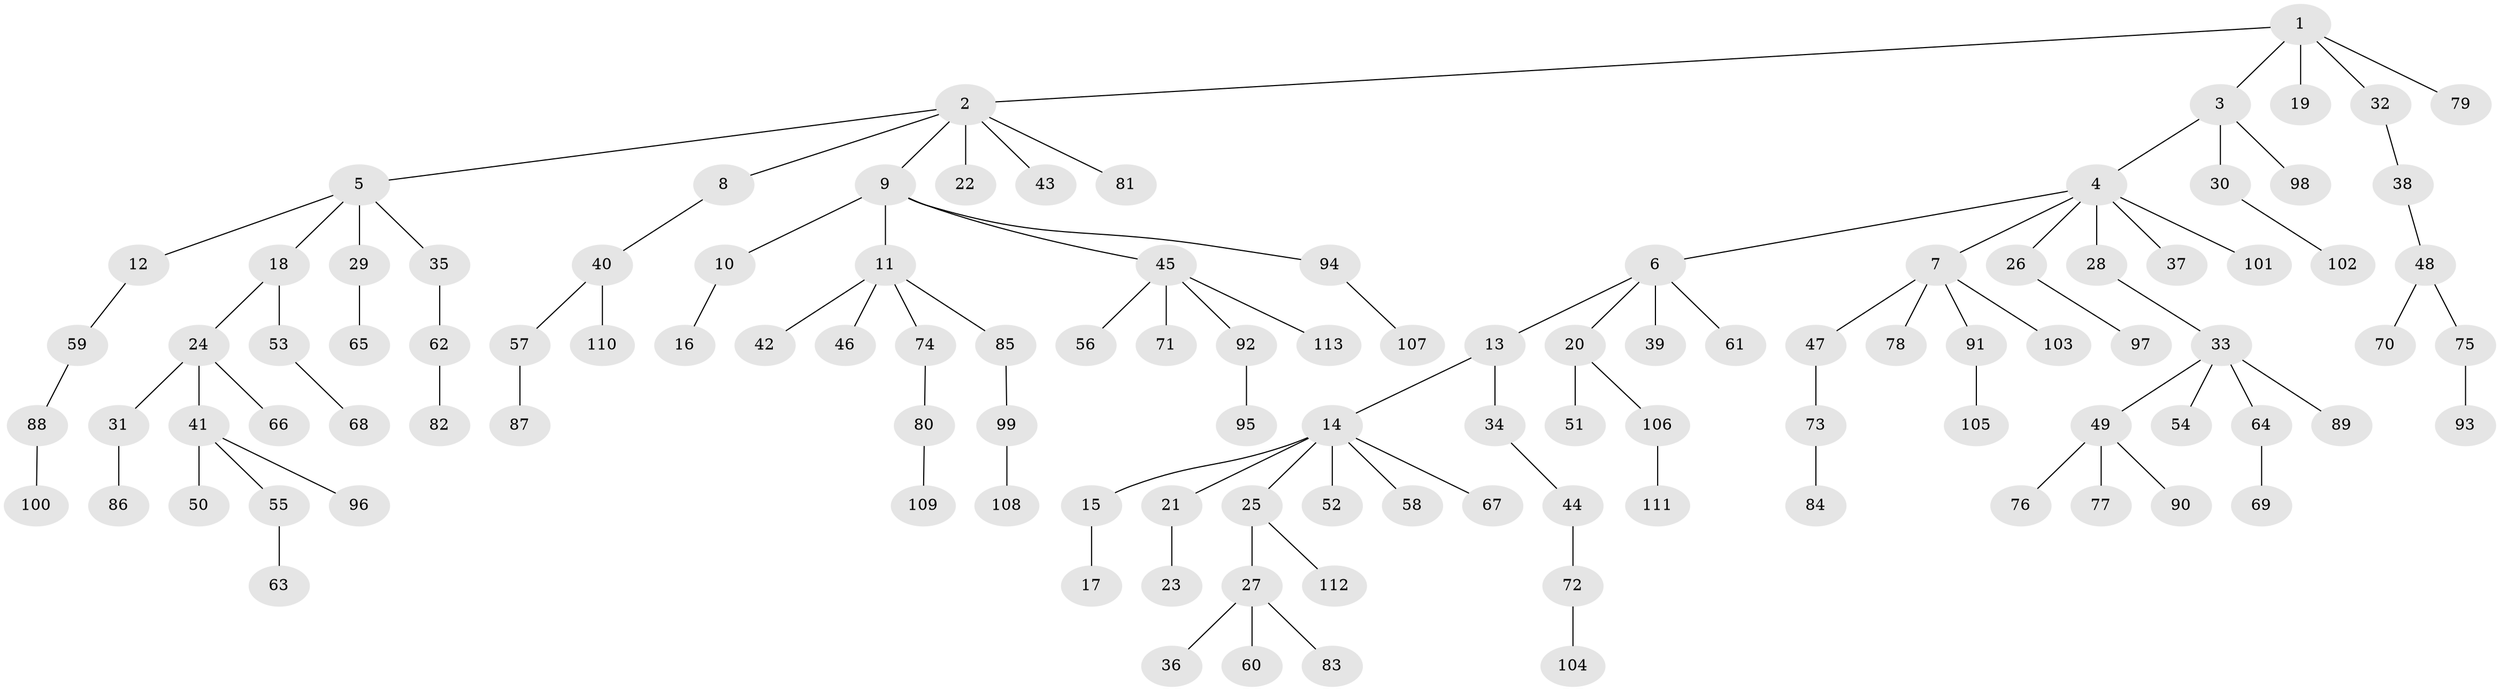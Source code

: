 // Generated by graph-tools (version 1.1) at 2025/26/03/09/25 03:26:25]
// undirected, 113 vertices, 112 edges
graph export_dot {
graph [start="1"]
  node [color=gray90,style=filled];
  1;
  2;
  3;
  4;
  5;
  6;
  7;
  8;
  9;
  10;
  11;
  12;
  13;
  14;
  15;
  16;
  17;
  18;
  19;
  20;
  21;
  22;
  23;
  24;
  25;
  26;
  27;
  28;
  29;
  30;
  31;
  32;
  33;
  34;
  35;
  36;
  37;
  38;
  39;
  40;
  41;
  42;
  43;
  44;
  45;
  46;
  47;
  48;
  49;
  50;
  51;
  52;
  53;
  54;
  55;
  56;
  57;
  58;
  59;
  60;
  61;
  62;
  63;
  64;
  65;
  66;
  67;
  68;
  69;
  70;
  71;
  72;
  73;
  74;
  75;
  76;
  77;
  78;
  79;
  80;
  81;
  82;
  83;
  84;
  85;
  86;
  87;
  88;
  89;
  90;
  91;
  92;
  93;
  94;
  95;
  96;
  97;
  98;
  99;
  100;
  101;
  102;
  103;
  104;
  105;
  106;
  107;
  108;
  109;
  110;
  111;
  112;
  113;
  1 -- 2;
  1 -- 3;
  1 -- 19;
  1 -- 32;
  1 -- 79;
  2 -- 5;
  2 -- 8;
  2 -- 9;
  2 -- 22;
  2 -- 43;
  2 -- 81;
  3 -- 4;
  3 -- 30;
  3 -- 98;
  4 -- 6;
  4 -- 7;
  4 -- 26;
  4 -- 28;
  4 -- 37;
  4 -- 101;
  5 -- 12;
  5 -- 18;
  5 -- 29;
  5 -- 35;
  6 -- 13;
  6 -- 20;
  6 -- 39;
  6 -- 61;
  7 -- 47;
  7 -- 78;
  7 -- 91;
  7 -- 103;
  8 -- 40;
  9 -- 10;
  9 -- 11;
  9 -- 45;
  9 -- 94;
  10 -- 16;
  11 -- 42;
  11 -- 46;
  11 -- 74;
  11 -- 85;
  12 -- 59;
  13 -- 14;
  13 -- 34;
  14 -- 15;
  14 -- 21;
  14 -- 25;
  14 -- 52;
  14 -- 58;
  14 -- 67;
  15 -- 17;
  18 -- 24;
  18 -- 53;
  20 -- 51;
  20 -- 106;
  21 -- 23;
  24 -- 31;
  24 -- 41;
  24 -- 66;
  25 -- 27;
  25 -- 112;
  26 -- 97;
  27 -- 36;
  27 -- 60;
  27 -- 83;
  28 -- 33;
  29 -- 65;
  30 -- 102;
  31 -- 86;
  32 -- 38;
  33 -- 49;
  33 -- 54;
  33 -- 64;
  33 -- 89;
  34 -- 44;
  35 -- 62;
  38 -- 48;
  40 -- 57;
  40 -- 110;
  41 -- 50;
  41 -- 55;
  41 -- 96;
  44 -- 72;
  45 -- 56;
  45 -- 71;
  45 -- 92;
  45 -- 113;
  47 -- 73;
  48 -- 70;
  48 -- 75;
  49 -- 76;
  49 -- 77;
  49 -- 90;
  53 -- 68;
  55 -- 63;
  57 -- 87;
  59 -- 88;
  62 -- 82;
  64 -- 69;
  72 -- 104;
  73 -- 84;
  74 -- 80;
  75 -- 93;
  80 -- 109;
  85 -- 99;
  88 -- 100;
  91 -- 105;
  92 -- 95;
  94 -- 107;
  99 -- 108;
  106 -- 111;
}
